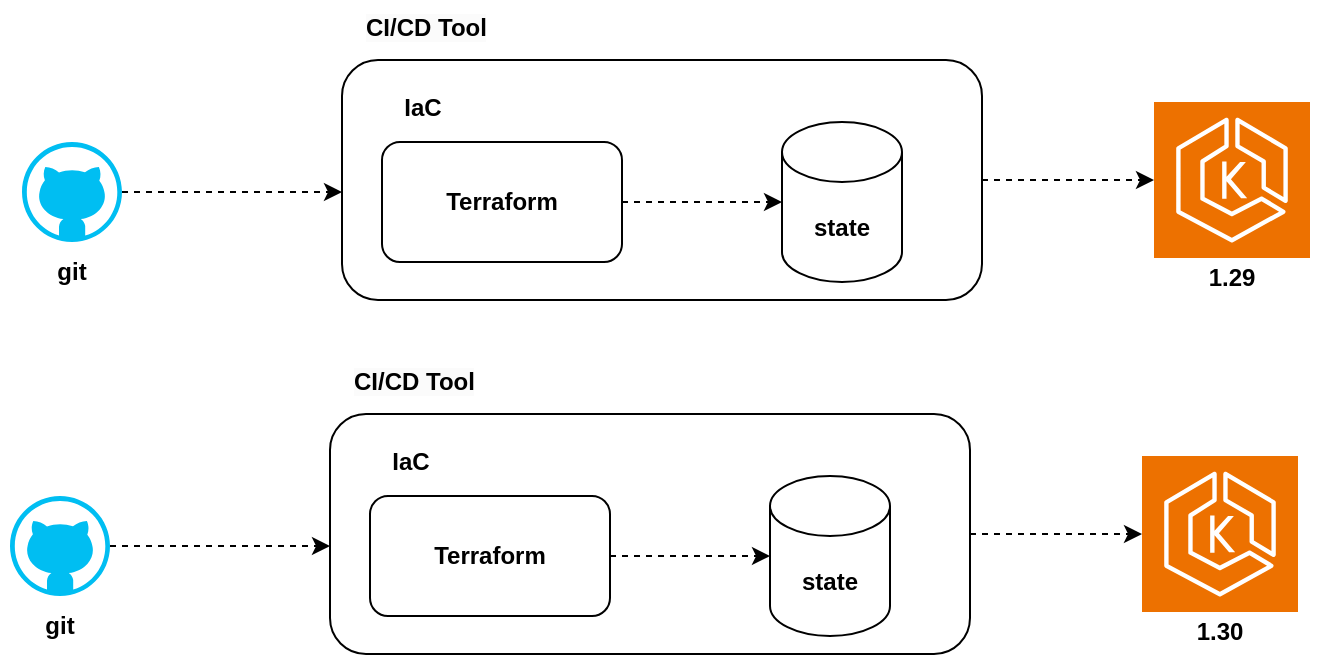 <mxfile version="22.1.21" type="device">
  <diagram name="Page-1" id="KuYbwHTvLw0d2fVahPnk">
    <mxGraphModel dx="954" dy="674" grid="0" gridSize="10" guides="1" tooltips="1" connect="1" arrows="1" fold="1" page="1" pageScale="1" pageWidth="827" pageHeight="1169" math="0" shadow="0">
      <root>
        <mxCell id="0" />
        <mxCell id="1" parent="0" />
        <mxCell id="kjXMEqIANUIMd8hTFo1Z-11" style="edgeStyle=orthogonalEdgeStyle;rounded=0;orthogonalLoop=1;jettySize=auto;html=1;entryX=0;entryY=0.25;entryDx=0;entryDy=0;dashed=1;" edge="1" parent="1" source="kjXMEqIANUIMd8hTFo1Z-1">
          <mxGeometry relative="1" as="geometry">
            <mxPoint x="240" y="176" as="targetPoint" />
          </mxGeometry>
        </mxCell>
        <mxCell id="kjXMEqIANUIMd8hTFo1Z-1" value="" style="verticalLabelPosition=bottom;html=1;verticalAlign=top;align=center;strokeColor=none;fillColor=#00BEF2;shape=mxgraph.azure.github_code;pointerEvents=1;" vertex="1" parent="1">
          <mxGeometry x="80" y="151" width="50" height="50" as="geometry" />
        </mxCell>
        <mxCell id="kjXMEqIANUIMd8hTFo1Z-2" value="&lt;b&gt;git&lt;/b&gt;" style="text;html=1;strokeColor=none;fillColor=none;align=center;verticalAlign=middle;whiteSpace=wrap;rounded=0;" vertex="1" parent="1">
          <mxGeometry x="75" y="201" width="60" height="30" as="geometry" />
        </mxCell>
        <mxCell id="kjXMEqIANUIMd8hTFo1Z-3" value="&lt;p style=&quot;line-height: 0%;&quot;&gt;&lt;br&gt;&lt;/p&gt;" style="rounded=1;whiteSpace=wrap;html=1;align=left;" vertex="1" parent="1">
          <mxGeometry x="240" y="110" width="320" height="120" as="geometry" />
        </mxCell>
        <mxCell id="kjXMEqIANUIMd8hTFo1Z-4" value="&lt;span style=&quot;color: rgb(0, 0, 0); font-family: Helvetica; font-size: 12px; font-style: normal; font-variant-ligatures: normal; font-variant-caps: normal; letter-spacing: normal; orphans: 2; text-align: left; text-indent: 0px; text-transform: none; widows: 2; word-spacing: 0px; -webkit-text-stroke-width: 0px; background-color: rgb(251, 251, 251); text-decoration-thickness: initial; text-decoration-style: initial; text-decoration-color: initial; float: none; display: inline !important;&quot;&gt;&lt;b&gt;CI/CD Tool&lt;/b&gt;&lt;/span&gt;" style="text;whiteSpace=wrap;html=1;" vertex="1" parent="1">
          <mxGeometry x="250" y="80" width="90" height="20" as="geometry" />
        </mxCell>
        <mxCell id="kjXMEqIANUIMd8hTFo1Z-5" value="&lt;b&gt;Terraform&lt;/b&gt;" style="rounded=1;whiteSpace=wrap;html=1;" vertex="1" parent="1">
          <mxGeometry x="260" y="151" width="120" height="60" as="geometry" />
        </mxCell>
        <mxCell id="kjXMEqIANUIMd8hTFo1Z-6" value="&lt;b&gt;IaC&lt;/b&gt;" style="text;html=1;align=center;verticalAlign=middle;resizable=0;points=[];autosize=1;strokeColor=none;fillColor=none;" vertex="1" parent="1">
          <mxGeometry x="260" y="119" width="40" height="30" as="geometry" />
        </mxCell>
        <mxCell id="kjXMEqIANUIMd8hTFo1Z-7" value="&lt;b&gt;state&lt;/b&gt;" style="shape=cylinder3;whiteSpace=wrap;html=1;boundedLbl=1;backgroundOutline=1;size=15;" vertex="1" parent="1">
          <mxGeometry x="460" y="141" width="60" height="80" as="geometry" />
        </mxCell>
        <mxCell id="kjXMEqIANUIMd8hTFo1Z-8" style="edgeStyle=orthogonalEdgeStyle;rounded=0;orthogonalLoop=1;jettySize=auto;html=1;entryX=0;entryY=0.5;entryDx=0;entryDy=0;entryPerimeter=0;dashed=1;" edge="1" parent="1" source="kjXMEqIANUIMd8hTFo1Z-5" target="kjXMEqIANUIMd8hTFo1Z-7">
          <mxGeometry relative="1" as="geometry" />
        </mxCell>
        <mxCell id="kjXMEqIANUIMd8hTFo1Z-9" value="" style="sketch=0;points=[[0,0,0],[0.25,0,0],[0.5,0,0],[0.75,0,0],[1,0,0],[0,1,0],[0.25,1,0],[0.5,1,0],[0.75,1,0],[1,1,0],[0,0.25,0],[0,0.5,0],[0,0.75,0],[1,0.25,0],[1,0.5,0],[1,0.75,0]];outlineConnect=0;fontColor=#232F3E;fillColor=#ED7100;strokeColor=#ffffff;dashed=0;verticalLabelPosition=bottom;verticalAlign=top;align=center;html=1;fontSize=12;fontStyle=0;aspect=fixed;shape=mxgraph.aws4.resourceIcon;resIcon=mxgraph.aws4.eks;" vertex="1" parent="1">
          <mxGeometry x="646" y="131" width="78" height="78" as="geometry" />
        </mxCell>
        <mxCell id="kjXMEqIANUIMd8hTFo1Z-10" value="1.29" style="text;html=1;strokeColor=none;fillColor=none;align=center;verticalAlign=middle;whiteSpace=wrap;rounded=0;fontStyle=1" vertex="1" parent="1">
          <mxGeometry x="640" y="204" width="90" height="30" as="geometry" />
        </mxCell>
        <mxCell id="kjXMEqIANUIMd8hTFo1Z-12" style="edgeStyle=orthogonalEdgeStyle;rounded=0;orthogonalLoop=1;jettySize=auto;html=1;entryX=0;entryY=0.5;entryDx=0;entryDy=0;entryPerimeter=0;dashed=1;" edge="1" parent="1" source="kjXMEqIANUIMd8hTFo1Z-3" target="kjXMEqIANUIMd8hTFo1Z-9">
          <mxGeometry relative="1" as="geometry" />
        </mxCell>
        <mxCell id="kjXMEqIANUIMd8hTFo1Z-13" style="edgeStyle=orthogonalEdgeStyle;rounded=0;orthogonalLoop=1;jettySize=auto;html=1;entryX=0;entryY=0.25;entryDx=0;entryDy=0;dashed=1;" edge="1" parent="1" source="kjXMEqIANUIMd8hTFo1Z-14">
          <mxGeometry relative="1" as="geometry">
            <mxPoint x="234" y="353" as="targetPoint" />
          </mxGeometry>
        </mxCell>
        <mxCell id="kjXMEqIANUIMd8hTFo1Z-14" value="" style="verticalLabelPosition=bottom;html=1;verticalAlign=top;align=center;strokeColor=none;fillColor=#00BEF2;shape=mxgraph.azure.github_code;pointerEvents=1;" vertex="1" parent="1">
          <mxGeometry x="74" y="328" width="50" height="50" as="geometry" />
        </mxCell>
        <mxCell id="kjXMEqIANUIMd8hTFo1Z-15" value="&lt;b&gt;git&lt;/b&gt;" style="text;html=1;strokeColor=none;fillColor=none;align=center;verticalAlign=middle;whiteSpace=wrap;rounded=0;" vertex="1" parent="1">
          <mxGeometry x="69" y="378" width="60" height="30" as="geometry" />
        </mxCell>
        <mxCell id="kjXMEqIANUIMd8hTFo1Z-16" value="&lt;p style=&quot;line-height: 0%;&quot;&gt;&lt;br&gt;&lt;/p&gt;" style="rounded=1;whiteSpace=wrap;html=1;align=left;" vertex="1" parent="1">
          <mxGeometry x="234" y="287" width="320" height="120" as="geometry" />
        </mxCell>
        <mxCell id="kjXMEqIANUIMd8hTFo1Z-17" value="&lt;span style=&quot;color: rgb(0, 0, 0); font-family: Helvetica; font-size: 12px; font-style: normal; font-variant-ligatures: normal; font-variant-caps: normal; letter-spacing: normal; orphans: 2; text-align: left; text-indent: 0px; text-transform: none; widows: 2; word-spacing: 0px; -webkit-text-stroke-width: 0px; background-color: rgb(251, 251, 251); text-decoration-thickness: initial; text-decoration-style: initial; text-decoration-color: initial; float: none; display: inline !important;&quot;&gt;&lt;b&gt;CI/CD Tool&lt;/b&gt;&lt;/span&gt;" style="text;whiteSpace=wrap;html=1;" vertex="1" parent="1">
          <mxGeometry x="244" y="257" width="90" height="20" as="geometry" />
        </mxCell>
        <mxCell id="kjXMEqIANUIMd8hTFo1Z-18" value="&lt;b&gt;Terraform&lt;/b&gt;" style="rounded=1;whiteSpace=wrap;html=1;" vertex="1" parent="1">
          <mxGeometry x="254" y="328" width="120" height="60" as="geometry" />
        </mxCell>
        <mxCell id="kjXMEqIANUIMd8hTFo1Z-19" value="&lt;b&gt;IaC&lt;/b&gt;" style="text;html=1;align=center;verticalAlign=middle;resizable=0;points=[];autosize=1;strokeColor=none;fillColor=none;" vertex="1" parent="1">
          <mxGeometry x="254" y="296" width="40" height="30" as="geometry" />
        </mxCell>
        <mxCell id="kjXMEqIANUIMd8hTFo1Z-20" value="&lt;b&gt;state&lt;/b&gt;" style="shape=cylinder3;whiteSpace=wrap;html=1;boundedLbl=1;backgroundOutline=1;size=15;" vertex="1" parent="1">
          <mxGeometry x="454" y="318" width="60" height="80" as="geometry" />
        </mxCell>
        <mxCell id="kjXMEqIANUIMd8hTFo1Z-21" style="edgeStyle=orthogonalEdgeStyle;rounded=0;orthogonalLoop=1;jettySize=auto;html=1;entryX=0;entryY=0.5;entryDx=0;entryDy=0;entryPerimeter=0;dashed=1;" edge="1" parent="1" source="kjXMEqIANUIMd8hTFo1Z-18" target="kjXMEqIANUIMd8hTFo1Z-20">
          <mxGeometry relative="1" as="geometry" />
        </mxCell>
        <mxCell id="kjXMEqIANUIMd8hTFo1Z-22" value="" style="sketch=0;points=[[0,0,0],[0.25,0,0],[0.5,0,0],[0.75,0,0],[1,0,0],[0,1,0],[0.25,1,0],[0.5,1,0],[0.75,1,0],[1,1,0],[0,0.25,0],[0,0.5,0],[0,0.75,0],[1,0.25,0],[1,0.5,0],[1,0.75,0]];outlineConnect=0;fontColor=#232F3E;fillColor=#ED7100;strokeColor=#ffffff;dashed=0;verticalLabelPosition=bottom;verticalAlign=top;align=center;html=1;fontSize=12;fontStyle=0;aspect=fixed;shape=mxgraph.aws4.resourceIcon;resIcon=mxgraph.aws4.eks;" vertex="1" parent="1">
          <mxGeometry x="640" y="308" width="78" height="78" as="geometry" />
        </mxCell>
        <mxCell id="kjXMEqIANUIMd8hTFo1Z-23" value="1.30" style="text;html=1;strokeColor=none;fillColor=none;align=center;verticalAlign=middle;whiteSpace=wrap;rounded=0;fontStyle=1" vertex="1" parent="1">
          <mxGeometry x="634" y="381" width="90" height="30" as="geometry" />
        </mxCell>
        <mxCell id="kjXMEqIANUIMd8hTFo1Z-24" style="edgeStyle=orthogonalEdgeStyle;rounded=0;orthogonalLoop=1;jettySize=auto;html=1;entryX=0;entryY=0.5;entryDx=0;entryDy=0;entryPerimeter=0;dashed=1;" edge="1" parent="1" source="kjXMEqIANUIMd8hTFo1Z-16" target="kjXMEqIANUIMd8hTFo1Z-22">
          <mxGeometry relative="1" as="geometry" />
        </mxCell>
      </root>
    </mxGraphModel>
  </diagram>
</mxfile>
